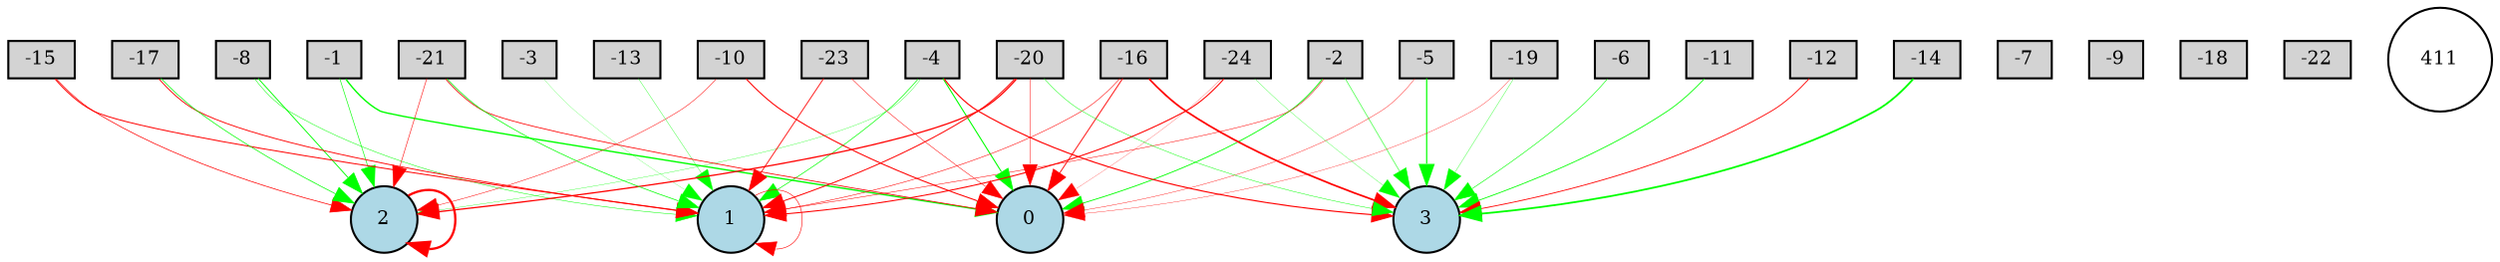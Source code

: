 digraph {
	node [fontsize=9 height=0.2 shape=circle width=0.2]
	-1 [fillcolor=lightgray shape=box style=filled]
	-2 [fillcolor=lightgray shape=box style=filled]
	-3 [fillcolor=lightgray shape=box style=filled]
	-4 [fillcolor=lightgray shape=box style=filled]
	-5 [fillcolor=lightgray shape=box style=filled]
	-6 [fillcolor=lightgray shape=box style=filled]
	-7 [fillcolor=lightgray shape=box style=filled]
	-8 [fillcolor=lightgray shape=box style=filled]
	-9 [fillcolor=lightgray shape=box style=filled]
	-10 [fillcolor=lightgray shape=box style=filled]
	-11 [fillcolor=lightgray shape=box style=filled]
	-12 [fillcolor=lightgray shape=box style=filled]
	-13 [fillcolor=lightgray shape=box style=filled]
	-14 [fillcolor=lightgray shape=box style=filled]
	-15 [fillcolor=lightgray shape=box style=filled]
	-16 [fillcolor=lightgray shape=box style=filled]
	-17 [fillcolor=lightgray shape=box style=filled]
	-18 [fillcolor=lightgray shape=box style=filled]
	-19 [fillcolor=lightgray shape=box style=filled]
	-20 [fillcolor=lightgray shape=box style=filled]
	-21 [fillcolor=lightgray shape=box style=filled]
	-22 [fillcolor=lightgray shape=box style=filled]
	-23 [fillcolor=lightgray shape=box style=filled]
	-24 [fillcolor=lightgray shape=box style=filled]
	0 [fillcolor=lightblue style=filled]
	1 [fillcolor=lightblue style=filled]
	2 [fillcolor=lightblue style=filled]
	3 [fillcolor=lightblue style=filled]
	411 [fillcolor=white style=filled]
	-20 -> 2 [color=red penwidth=0.608322981033261 style=solid]
	-23 -> 0 [color=red penwidth=0.24010374090720843 style=solid]
	-10 -> 2 [color=red penwidth=0.23624448769416664 style=solid]
	-2 -> 0 [color=green penwidth=0.4152803936340741 style=solid]
	-19 -> 3 [color=green penwidth=0.1639377674061419 style=solid]
	-24 -> 1 [color=red penwidth=0.5043667444681106 style=solid]
	-16 -> 3 [color=red penwidth=0.8356916252006669 style=solid]
	-6 -> 3 [color=green penwidth=0.28695059847918436 style=solid]
	-15 -> 2 [color=red penwidth=0.34287290678541027 style=solid]
	-4 -> 2 [color=green penwidth=0.15427794869191153 style=solid]
	-21 -> 1 [color=green penwidth=0.3482292134613978 style=solid]
	-8 -> 1 [color=green penwidth=0.2347792342495825 style=solid]
	-20 -> 3 [color=green penwidth=0.22092173619311478 style=solid]
	-1 -> 0 [color=green penwidth=0.6625397672350376 style=solid]
	-2 -> 1 [color=red penwidth=0.24545946365797378 style=solid]
	-15 -> 1 [color=red penwidth=0.4699519468962424 style=solid]
	-4 -> 3 [color=red penwidth=0.5437405129915686 style=solid]
	-21 -> 0 [color=red penwidth=0.3808099655945262 style=solid]
	-16 -> 0 [color=red penwidth=0.4238666258929378 style=solid]
	-8 -> 2 [color=green penwidth=0.43503794992171574 style=solid]
	2 -> 2 [color=red penwidth=1.1079489176507313 style=solid]
	-10 -> 0 [color=red penwidth=0.5040718673398721 style=solid]
	1 -> 1 [color=red penwidth=0.2788798518399396 style=solid]
	-5 -> 0 [color=red penwidth=0.18928807835423414 style=solid]
	-24 -> 3 [color=green penwidth=0.14059674416537443 style=solid]
	-14 -> 3 [color=green penwidth=0.8712894595719174 style=solid]
	-17 -> 2 [color=green penwidth=0.34088961084348585 style=solid]
	-20 -> 0 [color=red penwidth=0.22630417943307274 style=solid]
	-1 -> 2 [color=green penwidth=0.29798974030462444 style=solid]
	-11 -> 3 [color=green penwidth=0.3964912119074331 style=solid]
	-16 -> 1 [color=red penwidth=0.25936923039216087 style=solid]
	-3 -> 1 [color=green penwidth=0.10263371427061233 style=solid]
	-4 -> 0 [color=green penwidth=0.5181587885309016 style=solid]
	-13 -> 1 [color=green penwidth=0.16475923949380283 style=solid]
	-5 -> 3 [color=green penwidth=0.5729350235148913 style=solid]
	-19 -> 0 [color=red penwidth=0.16349705391922426 style=solid]
	-20 -> 1 [color=red penwidth=0.46985521685475085 style=solid]
	-23 -> 1 [color=red penwidth=0.40221993419468594 style=solid]
	-12 -> 3 [color=red penwidth=0.410814365923001 style=solid]
	-2 -> 3 [color=green penwidth=0.2528753309429389 style=solid]
	-21 -> 2 [color=red penwidth=0.2718977009517737 style=solid]
	-24 -> 0 [color=red penwidth=0.10887417755342543 style=solid]
	-17 -> 1 [color=red penwidth=0.43135170558151814 style=solid]
	-4 -> 1 [color=green penwidth=0.32539087632680297 style=solid]
}
